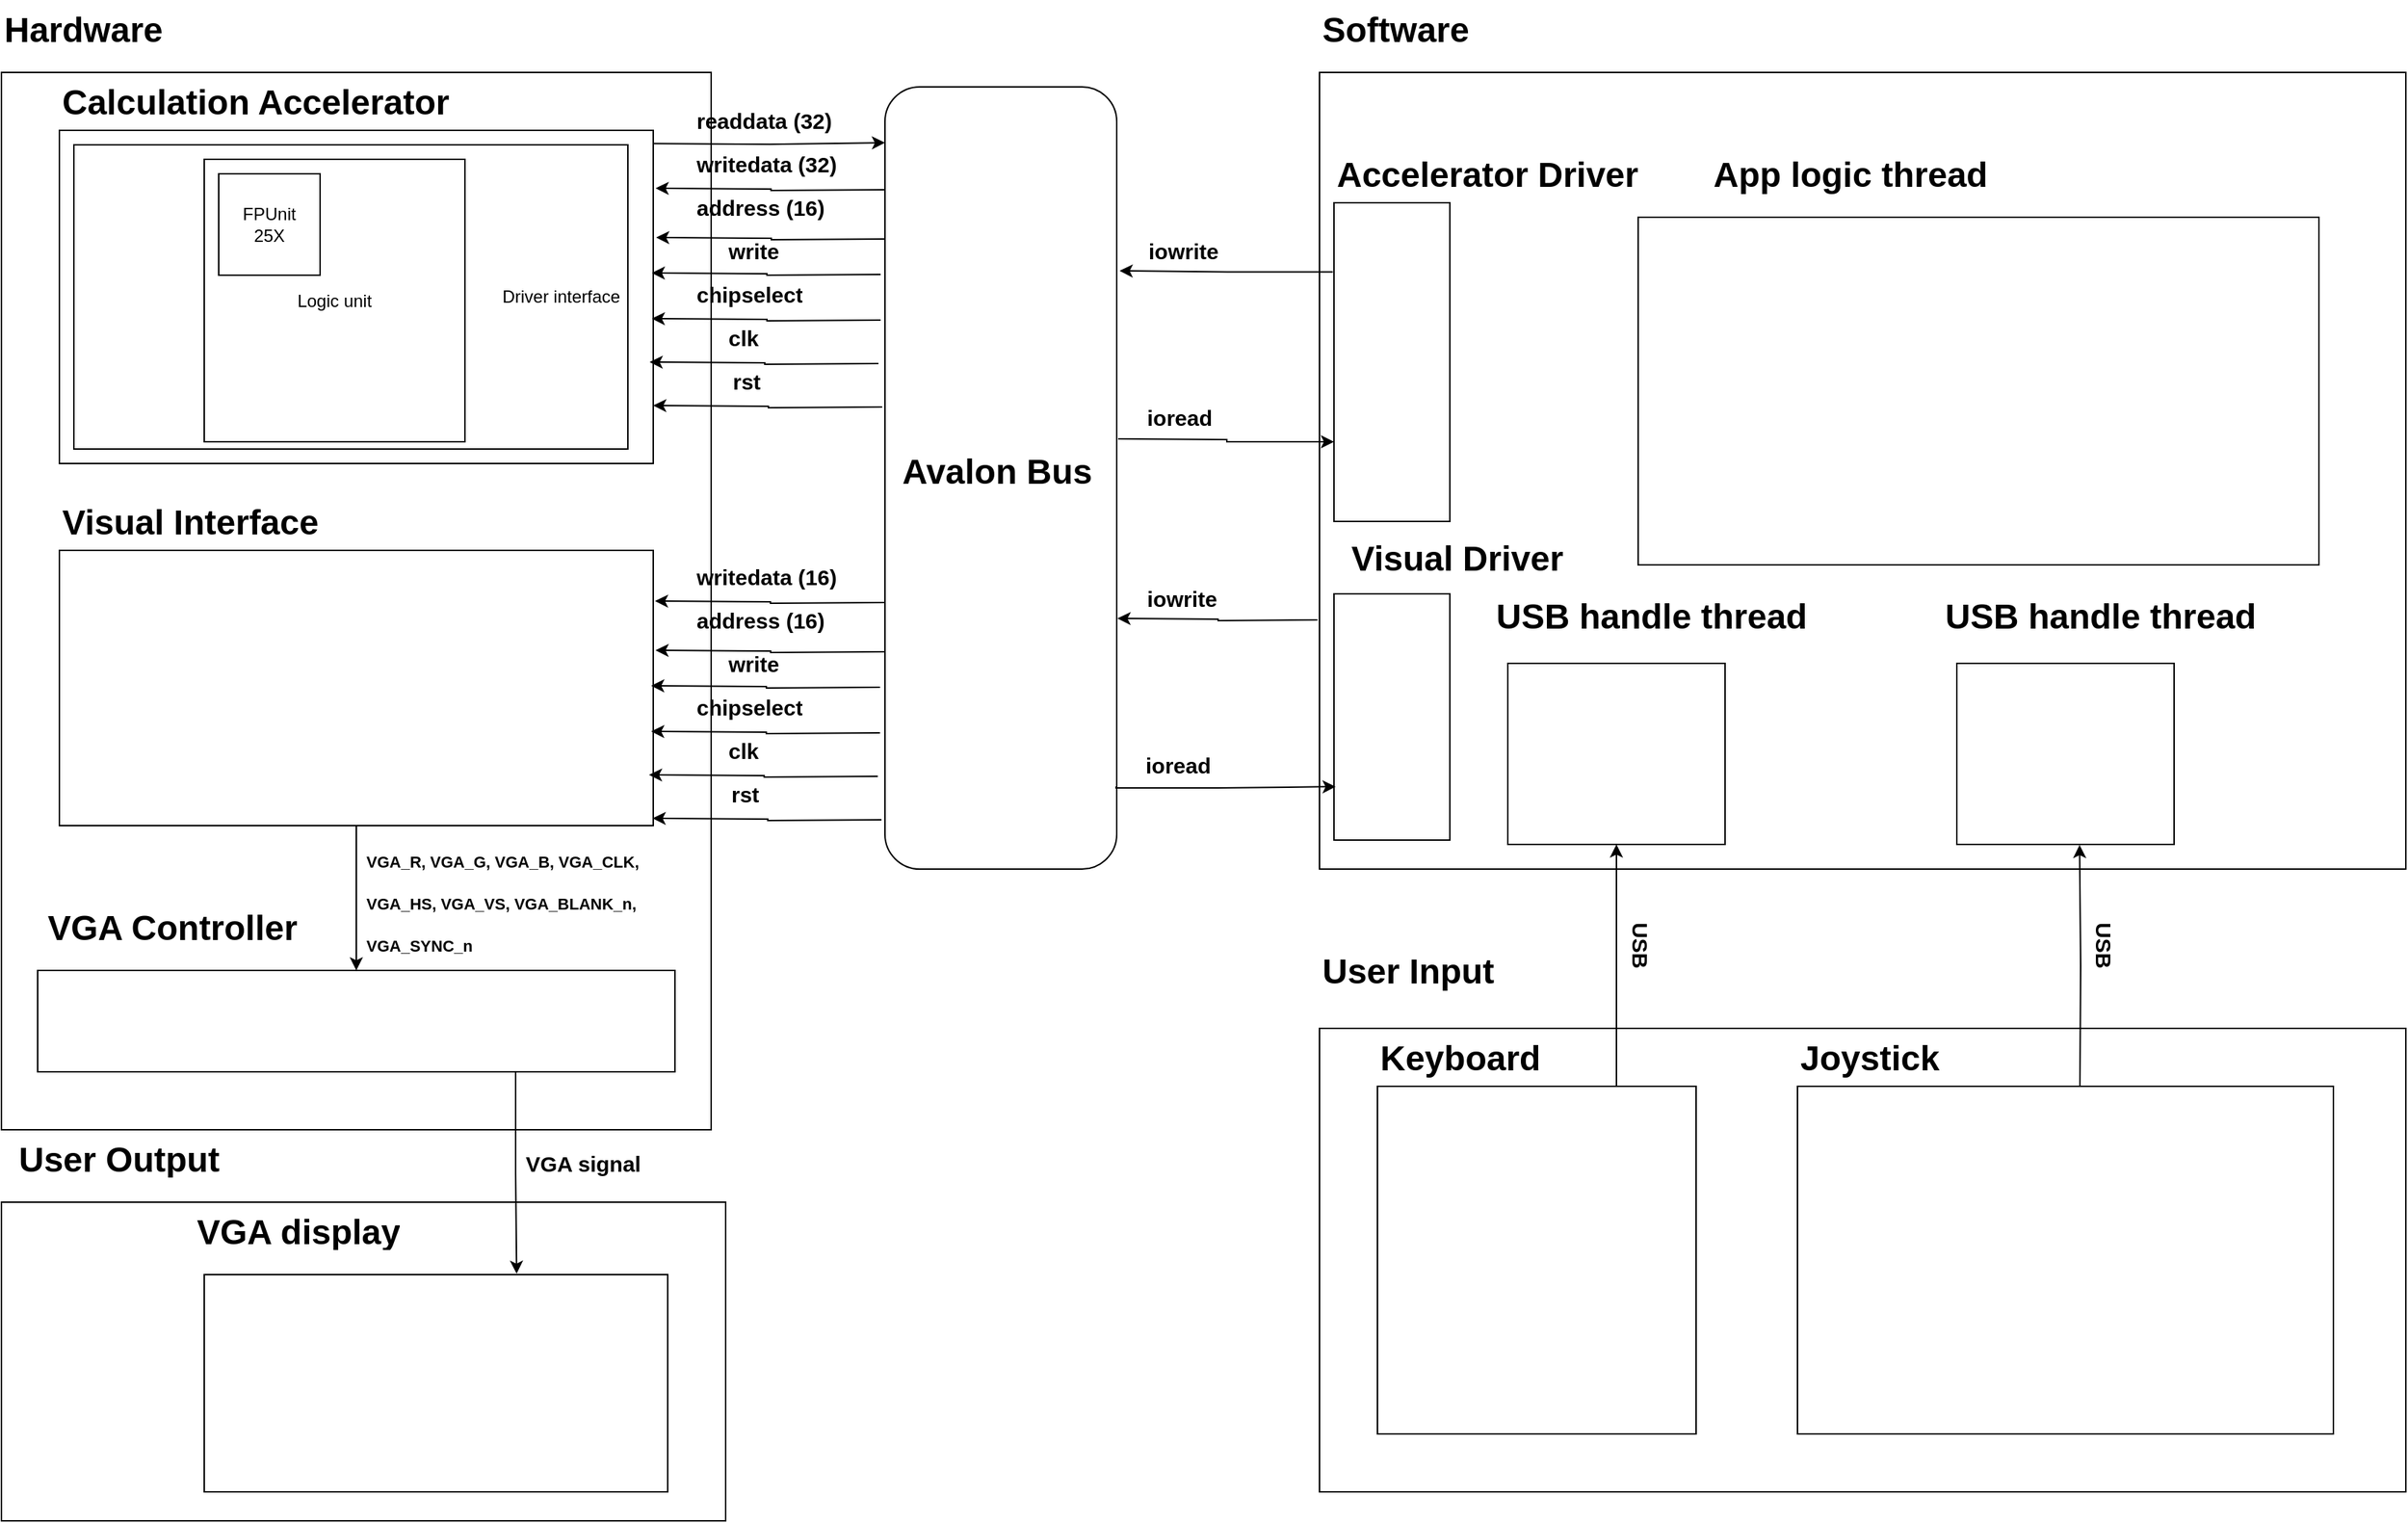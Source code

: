 <mxfile version="26.2.2">
  <diagram name="Page-1" id="rumqVNAoI3cSyf27jc9k">
    <mxGraphModel dx="625" dy="473" grid="1" gridSize="10" guides="1" tooltips="1" connect="1" arrows="1" fold="1" page="1" pageScale="1" pageWidth="1700" pageHeight="1100" math="0" shadow="0">
      <root>
        <mxCell id="0" />
        <mxCell id="1" parent="0" />
        <mxCell id="-hpIVWVpJWwLuPx6lPaj-3" value="" style="rounded=0;whiteSpace=wrap;html=1;" parent="1" vertex="1">
          <mxGeometry x="20" y="80" width="490" height="730" as="geometry" />
        </mxCell>
        <mxCell id="-hpIVWVpJWwLuPx6lPaj-4" value="" style="rounded=0;whiteSpace=wrap;html=1;" parent="1" vertex="1">
          <mxGeometry x="930" y="80" width="750" height="550" as="geometry" />
        </mxCell>
        <mxCell id="-hpIVWVpJWwLuPx6lPaj-5" value="&lt;h1 style=&quot;margin-top: 0px;&quot;&gt;Hardware&lt;/h1&gt;" style="text;html=1;whiteSpace=wrap;overflow=hidden;rounded=0;" parent="1" vertex="1">
          <mxGeometry x="20" y="30" width="170" height="30" as="geometry" />
        </mxCell>
        <mxCell id="-hpIVWVpJWwLuPx6lPaj-6" value="&lt;h1 style=&quot;margin-top: 0px;&quot;&gt;Software&lt;/h1&gt;" style="text;html=1;whiteSpace=wrap;overflow=hidden;rounded=0;" parent="1" vertex="1">
          <mxGeometry x="930" y="30" width="170" height="30" as="geometry" />
        </mxCell>
        <mxCell id="-hpIVWVpJWwLuPx6lPaj-7" value="" style="rounded=0;whiteSpace=wrap;html=1;" parent="1" vertex="1">
          <mxGeometry x="930" y="740" width="750" height="320" as="geometry" />
        </mxCell>
        <mxCell id="-hpIVWVpJWwLuPx6lPaj-14" value="&lt;h1 style=&quot;margin-top: 0px;&quot;&gt;User Input&lt;/h1&gt;&lt;div&gt;&lt;br&gt;&lt;/div&gt;" style="text;html=1;whiteSpace=wrap;overflow=hidden;rounded=0;" parent="1" vertex="1">
          <mxGeometry x="930" y="680" width="160" height="40" as="geometry" />
        </mxCell>
        <mxCell id="-hpIVWVpJWwLuPx6lPaj-15" value="" style="rounded=0;whiteSpace=wrap;html=1;" parent="1" vertex="1">
          <mxGeometry x="970" y="780" width="220" height="240" as="geometry" />
        </mxCell>
        <mxCell id="-hpIVWVpJWwLuPx6lPaj-16" value="" style="rounded=0;whiteSpace=wrap;html=1;" parent="1" vertex="1">
          <mxGeometry x="1260" y="780" width="370" height="240" as="geometry" />
        </mxCell>
        <mxCell id="-hpIVWVpJWwLuPx6lPaj-17" value="&lt;h1 style=&quot;margin-top: 0px;&quot;&gt;Keyboard&lt;/h1&gt;&lt;div&gt;&lt;br&gt;&lt;/div&gt;" style="text;html=1;whiteSpace=wrap;overflow=hidden;rounded=0;" parent="1" vertex="1">
          <mxGeometry x="970" y="740" width="130" height="40" as="geometry" />
        </mxCell>
        <mxCell id="-hpIVWVpJWwLuPx6lPaj-18" value="&lt;h1 style=&quot;margin-top: 0px;&quot;&gt;Joystick&lt;/h1&gt;" style="text;html=1;whiteSpace=wrap;overflow=hidden;rounded=0;" parent="1" vertex="1">
          <mxGeometry x="1260" y="740" width="130" height="40" as="geometry" />
        </mxCell>
        <mxCell id="CpTM82QqQ-CoCST9rDbI-1" value="" style="rounded=1;whiteSpace=wrap;html=1;" parent="1" vertex="1">
          <mxGeometry x="630" y="90" width="160" height="540" as="geometry" />
        </mxCell>
        <mxCell id="CpTM82QqQ-CoCST9rDbI-2" value="&lt;h1 style=&quot;margin-top: 0px;&quot;&gt;Avalon Bus&lt;/h1&gt;" style="text;html=1;whiteSpace=wrap;overflow=hidden;rounded=0;" parent="1" vertex="1">
          <mxGeometry x="640" y="335" width="150" height="40" as="geometry" />
        </mxCell>
        <mxCell id="CpTM82QqQ-CoCST9rDbI-3" value="" style="rounded=0;whiteSpace=wrap;html=1;" parent="1" vertex="1">
          <mxGeometry x="60" y="120" width="410" height="230" as="geometry" />
        </mxCell>
        <mxCell id="9Da5NlRfkUuHMolCBsCd-9" style="edgeStyle=orthogonalEdgeStyle;rounded=0;orthogonalLoop=1;jettySize=auto;html=1;exitX=0.5;exitY=1;exitDx=0;exitDy=0;entryX=0.5;entryY=0;entryDx=0;entryDy=0;" edge="1" parent="1" source="CpTM82QqQ-CoCST9rDbI-4" target="CpTM82QqQ-CoCST9rDbI-8">
          <mxGeometry relative="1" as="geometry" />
        </mxCell>
        <mxCell id="CpTM82QqQ-CoCST9rDbI-4" value="" style="rounded=0;whiteSpace=wrap;html=1;" parent="1" vertex="1">
          <mxGeometry x="60" y="410" width="410" height="190" as="geometry" />
        </mxCell>
        <mxCell id="CpTM82QqQ-CoCST9rDbI-5" value="&lt;h1 style=&quot;margin-top: 0px;&quot;&gt;Calculation Accelerator&lt;/h1&gt;" style="text;html=1;whiteSpace=wrap;overflow=hidden;rounded=0;" parent="1" vertex="1">
          <mxGeometry x="60" y="80" width="310" height="30" as="geometry" />
        </mxCell>
        <mxCell id="CpTM82QqQ-CoCST9rDbI-7" value="&lt;h1 style=&quot;margin-top: 0px;&quot;&gt;Visual Interface&lt;/h1&gt;" style="text;html=1;whiteSpace=wrap;overflow=hidden;rounded=0;" parent="1" vertex="1">
          <mxGeometry x="60" y="370" width="310" height="30" as="geometry" />
        </mxCell>
        <mxCell id="CpTM82QqQ-CoCST9rDbI-8" value="" style="rounded=0;whiteSpace=wrap;html=1;" parent="1" vertex="1">
          <mxGeometry x="45" y="700" width="440" height="70" as="geometry" />
        </mxCell>
        <mxCell id="CpTM82QqQ-CoCST9rDbI-9" value="&lt;h1 style=&quot;margin-top: 0px;&quot;&gt;VGA Controller&lt;/h1&gt;&lt;div&gt;&lt;br&gt;&lt;/div&gt;" style="text;html=1;whiteSpace=wrap;overflow=hidden;rounded=0;" parent="1" vertex="1">
          <mxGeometry x="50" y="650" width="300" height="30" as="geometry" />
        </mxCell>
        <mxCell id="xd3VyKE5f3C1c7quR3OM-2" style="edgeStyle=orthogonalEdgeStyle;rounded=0;orthogonalLoop=1;jettySize=auto;html=1;exitX=1;exitY=0.25;exitDx=0;exitDy=0;entryX=-0.002;entryY=0.161;entryDx=0;entryDy=0;entryPerimeter=0;" parent="1" edge="1">
          <mxGeometry relative="1" as="geometry">
            <mxPoint x="470.32" y="129.12" as="sourcePoint" />
            <mxPoint x="630.0" y="128.56" as="targetPoint" />
          </mxGeometry>
        </mxCell>
        <mxCell id="xd3VyKE5f3C1c7quR3OM-6" style="edgeStyle=orthogonalEdgeStyle;rounded=0;orthogonalLoop=1;jettySize=auto;html=1;exitX=0.75;exitY=0;exitDx=0;exitDy=0;entryX=0.5;entryY=1;entryDx=0;entryDy=0;" parent="1" source="-hpIVWVpJWwLuPx6lPaj-15" target="9Da5NlRfkUuHMolCBsCd-19" edge="1">
          <mxGeometry relative="1" as="geometry" />
        </mxCell>
        <mxCell id="xd3VyKE5f3C1c7quR3OM-7" value="&lt;h1 style=&quot;margin-top: 0px;&quot;&gt;&lt;font style=&quot;font-size: 15px;&quot;&gt;USB&lt;/font&gt;&lt;/h1&gt;" style="text;html=1;whiteSpace=wrap;overflow=hidden;rounded=0;rotation=90;" parent="1" vertex="1">
          <mxGeometry x="1130" y="670" width="50" height="40" as="geometry" />
        </mxCell>
        <mxCell id="xd3VyKE5f3C1c7quR3OM-8" style="edgeStyle=orthogonalEdgeStyle;rounded=0;orthogonalLoop=1;jettySize=auto;html=1;exitX=0.75;exitY=0;exitDx=0;exitDy=0;entryX=0.565;entryY=1.003;entryDx=0;entryDy=0;entryPerimeter=0;" parent="1" edge="1" target="9Da5NlRfkUuHMolCBsCd-21">
          <mxGeometry relative="1" as="geometry">
            <mxPoint x="1455" y="780" as="sourcePoint" />
            <mxPoint x="1456" y="632" as="targetPoint" />
          </mxGeometry>
        </mxCell>
        <mxCell id="xd3VyKE5f3C1c7quR3OM-9" value="&lt;h1 style=&quot;margin-top: 0px;&quot;&gt;&lt;font style=&quot;font-size: 15px;&quot;&gt;USB&lt;/font&gt;&lt;/h1&gt;" style="text;html=1;whiteSpace=wrap;overflow=hidden;rounded=0;rotation=90;" parent="1" vertex="1">
          <mxGeometry x="1450" y="670" width="50" height="40" as="geometry" />
        </mxCell>
        <mxCell id="xd3VyKE5f3C1c7quR3OM-10" value="&lt;h1 style=&quot;margin-top: 0px;&quot;&gt;&lt;span style=&quot;font-size: 15px;&quot;&gt;readdata (32)&lt;/span&gt;&lt;/h1&gt;" style="text;html=1;whiteSpace=wrap;overflow=hidden;rounded=0;rotation=0;" parent="1" vertex="1">
          <mxGeometry x="498.32" y="90" width="100" height="40" as="geometry" />
        </mxCell>
        <mxCell id="xd3VyKE5f3C1c7quR3OM-13" style="edgeStyle=orthogonalEdgeStyle;rounded=0;orthogonalLoop=1;jettySize=auto;html=1;exitX=0;exitY=0.25;exitDx=0;exitDy=0;entryX=1.004;entryY=0.452;entryDx=0;entryDy=0;entryPerimeter=0;" parent="1" edge="1">
          <mxGeometry relative="1" as="geometry">
            <mxPoint x="630" y="161.04" as="sourcePoint" />
            <mxPoint x="471.64" y="160.0" as="targetPoint" />
          </mxGeometry>
        </mxCell>
        <mxCell id="xd3VyKE5f3C1c7quR3OM-14" value="&lt;h1 style=&quot;margin-top: 0px;&quot;&gt;&lt;span style=&quot;font-size: 15px;&quot;&gt;writedata (32)&lt;/span&gt;&lt;/h1&gt;" style="text;html=1;whiteSpace=wrap;overflow=hidden;rounded=0;rotation=0;" parent="1" vertex="1">
          <mxGeometry x="498" y="120" width="100" height="40" as="geometry" />
        </mxCell>
        <mxCell id="xd3VyKE5f3C1c7quR3OM-15" style="edgeStyle=orthogonalEdgeStyle;rounded=0;orthogonalLoop=1;jettySize=auto;html=1;exitX=0;exitY=0.25;exitDx=0;exitDy=0;entryX=1.004;entryY=0.452;entryDx=0;entryDy=0;entryPerimeter=0;" parent="1" edge="1">
          <mxGeometry relative="1" as="geometry">
            <mxPoint x="630" y="195" as="sourcePoint" />
            <mxPoint x="472" y="194" as="targetPoint" />
          </mxGeometry>
        </mxCell>
        <mxCell id="xd3VyKE5f3C1c7quR3OM-16" value="&lt;h1 style=&quot;margin-top: 0px;&quot;&gt;&lt;span style=&quot;font-size: 15px;&quot;&gt;address (16)&lt;/span&gt;&lt;/h1&gt;" style="text;html=1;whiteSpace=wrap;overflow=hidden;rounded=0;rotation=0;" parent="1" vertex="1">
          <mxGeometry x="498" y="150" width="100" height="40" as="geometry" />
        </mxCell>
        <mxCell id="xd3VyKE5f3C1c7quR3OM-17" style="edgeStyle=orthogonalEdgeStyle;rounded=0;orthogonalLoop=1;jettySize=auto;html=1;exitX=0;exitY=0.25;exitDx=0;exitDy=0;entryX=1.004;entryY=0.452;entryDx=0;entryDy=0;entryPerimeter=0;" parent="1" edge="1">
          <mxGeometry relative="1" as="geometry">
            <mxPoint x="627" y="219.46" as="sourcePoint" />
            <mxPoint x="469" y="218.46" as="targetPoint" />
          </mxGeometry>
        </mxCell>
        <mxCell id="xd3VyKE5f3C1c7quR3OM-18" value="&lt;h1 style=&quot;margin-top: 0px;&quot;&gt;&lt;span style=&quot;font-size: 15px;&quot;&gt;write&lt;/span&gt;&lt;/h1&gt;" style="text;html=1;whiteSpace=wrap;overflow=hidden;rounded=0;rotation=0;" parent="1" vertex="1">
          <mxGeometry x="520" y="180" width="100" height="40" as="geometry" />
        </mxCell>
        <mxCell id="xd3VyKE5f3C1c7quR3OM-19" style="edgeStyle=orthogonalEdgeStyle;rounded=0;orthogonalLoop=1;jettySize=auto;html=1;exitX=0;exitY=0.25;exitDx=0;exitDy=0;entryX=1.004;entryY=0.452;entryDx=0;entryDy=0;entryPerimeter=0;" parent="1" edge="1">
          <mxGeometry relative="1" as="geometry">
            <mxPoint x="627" y="251" as="sourcePoint" />
            <mxPoint x="469" y="250" as="targetPoint" />
          </mxGeometry>
        </mxCell>
        <mxCell id="xd3VyKE5f3C1c7quR3OM-20" value="&lt;h1 style=&quot;margin-top: 0px;&quot;&gt;&lt;span style=&quot;font-size: 15px;&quot;&gt;chipselect&lt;/span&gt;&lt;/h1&gt;&lt;div&gt;&lt;br&gt;&lt;/div&gt;" style="text;html=1;whiteSpace=wrap;overflow=hidden;rounded=0;rotation=0;" parent="1" vertex="1">
          <mxGeometry x="498.32" y="210" width="100" height="40" as="geometry" />
        </mxCell>
        <mxCell id="xd3VyKE5f3C1c7quR3OM-31" style="edgeStyle=orthogonalEdgeStyle;rounded=0;orthogonalLoop=1;jettySize=auto;html=1;exitX=0;exitY=0.25;exitDx=0;exitDy=0;entryX=1.004;entryY=0.452;entryDx=0;entryDy=0;entryPerimeter=0;" parent="1" edge="1">
          <mxGeometry relative="1" as="geometry">
            <mxPoint x="625.5" y="281" as="sourcePoint" />
            <mxPoint x="467.5" y="280" as="targetPoint" />
          </mxGeometry>
        </mxCell>
        <mxCell id="xd3VyKE5f3C1c7quR3OM-32" value="&lt;h1 style=&quot;margin-top: 0px;&quot;&gt;&lt;span style=&quot;font-size: 15px;&quot;&gt;clk&lt;/span&gt;&lt;/h1&gt;" style="text;html=1;whiteSpace=wrap;overflow=hidden;rounded=0;rotation=0;" parent="1" vertex="1">
          <mxGeometry x="520" y="240" width="100" height="40" as="geometry" />
        </mxCell>
        <mxCell id="xd3VyKE5f3C1c7quR3OM-35" style="edgeStyle=orthogonalEdgeStyle;rounded=0;orthogonalLoop=1;jettySize=auto;html=1;exitX=0;exitY=0.25;exitDx=0;exitDy=0;entryX=1.004;entryY=0.452;entryDx=0;entryDy=0;entryPerimeter=0;" parent="1" edge="1">
          <mxGeometry relative="1" as="geometry">
            <mxPoint x="628" y="311" as="sourcePoint" />
            <mxPoint x="470" y="310" as="targetPoint" />
          </mxGeometry>
        </mxCell>
        <mxCell id="xd3VyKE5f3C1c7quR3OM-36" value="&lt;h1 style=&quot;margin-top: 0px;&quot;&gt;&lt;span style=&quot;font-size: 15px;&quot;&gt;rst&lt;/span&gt;&lt;/h1&gt;" style="text;html=1;whiteSpace=wrap;overflow=hidden;rounded=0;rotation=0;" parent="1" vertex="1">
          <mxGeometry x="522.5" y="270" width="100" height="40" as="geometry" />
        </mxCell>
        <mxCell id="xd3VyKE5f3C1c7quR3OM-39" style="edgeStyle=orthogonalEdgeStyle;rounded=0;orthogonalLoop=1;jettySize=auto;html=1;exitX=0;exitY=0.25;exitDx=0;exitDy=0;entryX=1.004;entryY=0.452;entryDx=0;entryDy=0;entryPerimeter=0;" parent="1" edge="1">
          <mxGeometry relative="1" as="geometry">
            <mxPoint x="629.57" y="446.04" as="sourcePoint" />
            <mxPoint x="471.21" y="445.0" as="targetPoint" />
          </mxGeometry>
        </mxCell>
        <mxCell id="xd3VyKE5f3C1c7quR3OM-40" value="&lt;h1 style=&quot;margin-top: 0px;&quot;&gt;&lt;span style=&quot;font-size: 15px;&quot;&gt;writedata (16)&lt;/span&gt;&lt;/h1&gt;" style="text;html=1;whiteSpace=wrap;overflow=hidden;rounded=0;rotation=0;" parent="1" vertex="1">
          <mxGeometry x="497.57" y="405" width="100" height="40" as="geometry" />
        </mxCell>
        <mxCell id="xd3VyKE5f3C1c7quR3OM-41" style="edgeStyle=orthogonalEdgeStyle;rounded=0;orthogonalLoop=1;jettySize=auto;html=1;exitX=0;exitY=0.25;exitDx=0;exitDy=0;entryX=1.004;entryY=0.452;entryDx=0;entryDy=0;entryPerimeter=0;" parent="1" edge="1">
          <mxGeometry relative="1" as="geometry">
            <mxPoint x="629.57" y="480" as="sourcePoint" />
            <mxPoint x="471.57" y="479" as="targetPoint" />
          </mxGeometry>
        </mxCell>
        <mxCell id="xd3VyKE5f3C1c7quR3OM-42" value="&lt;h1 style=&quot;margin-top: 0px;&quot;&gt;&lt;span style=&quot;font-size: 15px;&quot;&gt;address (16)&lt;/span&gt;&lt;/h1&gt;" style="text;html=1;whiteSpace=wrap;overflow=hidden;rounded=0;rotation=0;" parent="1" vertex="1">
          <mxGeometry x="497.57" y="435" width="100" height="40" as="geometry" />
        </mxCell>
        <mxCell id="xd3VyKE5f3C1c7quR3OM-43" style="edgeStyle=orthogonalEdgeStyle;rounded=0;orthogonalLoop=1;jettySize=auto;html=1;exitX=0;exitY=0.25;exitDx=0;exitDy=0;entryX=1.004;entryY=0.452;entryDx=0;entryDy=0;entryPerimeter=0;" parent="1" edge="1">
          <mxGeometry relative="1" as="geometry">
            <mxPoint x="626.57" y="504.46" as="sourcePoint" />
            <mxPoint x="468.57" y="503.46" as="targetPoint" />
          </mxGeometry>
        </mxCell>
        <mxCell id="xd3VyKE5f3C1c7quR3OM-44" value="&lt;h1 style=&quot;margin-top: 0px;&quot;&gt;&lt;span style=&quot;font-size: 15px;&quot;&gt;write&lt;/span&gt;&lt;/h1&gt;" style="text;html=1;whiteSpace=wrap;overflow=hidden;rounded=0;rotation=0;" parent="1" vertex="1">
          <mxGeometry x="519.57" y="465" width="100" height="40" as="geometry" />
        </mxCell>
        <mxCell id="xd3VyKE5f3C1c7quR3OM-45" style="edgeStyle=orthogonalEdgeStyle;rounded=0;orthogonalLoop=1;jettySize=auto;html=1;exitX=0;exitY=0.25;exitDx=0;exitDy=0;entryX=1.004;entryY=0.452;entryDx=0;entryDy=0;entryPerimeter=0;" parent="1" edge="1">
          <mxGeometry relative="1" as="geometry">
            <mxPoint x="626.57" y="536" as="sourcePoint" />
            <mxPoint x="468.57" y="535" as="targetPoint" />
          </mxGeometry>
        </mxCell>
        <mxCell id="xd3VyKE5f3C1c7quR3OM-46" value="&lt;h1 style=&quot;margin-top: 0px;&quot;&gt;&lt;span style=&quot;font-size: 15px;&quot;&gt;chipselect&lt;/span&gt;&lt;/h1&gt;&lt;div&gt;&lt;br&gt;&lt;/div&gt;" style="text;html=1;whiteSpace=wrap;overflow=hidden;rounded=0;rotation=0;" parent="1" vertex="1">
          <mxGeometry x="497.89" y="495" width="100" height="40" as="geometry" />
        </mxCell>
        <mxCell id="xd3VyKE5f3C1c7quR3OM-47" style="edgeStyle=orthogonalEdgeStyle;rounded=0;orthogonalLoop=1;jettySize=auto;html=1;exitX=0;exitY=0.25;exitDx=0;exitDy=0;entryX=1.004;entryY=0.452;entryDx=0;entryDy=0;entryPerimeter=0;" parent="1" edge="1">
          <mxGeometry relative="1" as="geometry">
            <mxPoint x="625.07" y="566" as="sourcePoint" />
            <mxPoint x="467.07" y="565" as="targetPoint" />
          </mxGeometry>
        </mxCell>
        <mxCell id="xd3VyKE5f3C1c7quR3OM-48" value="&lt;h1 style=&quot;margin-top: 0px;&quot;&gt;&lt;span style=&quot;font-size: 15px;&quot;&gt;clk&lt;/span&gt;&lt;/h1&gt;" style="text;html=1;whiteSpace=wrap;overflow=hidden;rounded=0;rotation=0;" parent="1" vertex="1">
          <mxGeometry x="519.57" y="525" width="100" height="40" as="geometry" />
        </mxCell>
        <mxCell id="xd3VyKE5f3C1c7quR3OM-49" style="edgeStyle=orthogonalEdgeStyle;rounded=0;orthogonalLoop=1;jettySize=auto;html=1;exitX=0;exitY=0.25;exitDx=0;exitDy=0;entryX=1.004;entryY=0.452;entryDx=0;entryDy=0;entryPerimeter=0;" parent="1" edge="1">
          <mxGeometry relative="1" as="geometry">
            <mxPoint x="627.57" y="596" as="sourcePoint" />
            <mxPoint x="469.57" y="595" as="targetPoint" />
          </mxGeometry>
        </mxCell>
        <mxCell id="xd3VyKE5f3C1c7quR3OM-50" value="&lt;h1 style=&quot;margin-top: 0px;&quot;&gt;&lt;span style=&quot;font-size: 15px;&quot;&gt;rst&lt;/span&gt;&lt;/h1&gt;" style="text;html=1;whiteSpace=wrap;overflow=hidden;rounded=0;rotation=0;" parent="1" vertex="1">
          <mxGeometry x="522.07" y="555" width="100" height="40" as="geometry" />
        </mxCell>
        <mxCell id="xd3VyKE5f3C1c7quR3OM-51" style="edgeStyle=orthogonalEdgeStyle;rounded=0;orthogonalLoop=1;jettySize=auto;html=1;exitX=-0.01;exitY=0.217;exitDx=0;exitDy=0;exitPerimeter=0;" parent="1" source="9Da5NlRfkUuHMolCBsCd-23" edge="1">
          <mxGeometry relative="1" as="geometry">
            <mxPoint x="792" y="217" as="targetPoint" />
          </mxGeometry>
        </mxCell>
        <mxCell id="xd3VyKE5f3C1c7quR3OM-52" value="&lt;h1 style=&quot;margin-top: 0px;&quot;&gt;&lt;span style=&quot;font-size: 15px;&quot;&gt;iowrite&lt;/span&gt;&lt;/h1&gt;" style="text;html=1;whiteSpace=wrap;overflow=hidden;rounded=0;rotation=0;" parent="1" vertex="1">
          <mxGeometry x="810" y="180" width="100" height="40" as="geometry" />
        </mxCell>
        <mxCell id="9Da5NlRfkUuHMolCBsCd-1" style="edgeStyle=orthogonalEdgeStyle;rounded=0;orthogonalLoop=1;jettySize=auto;html=1;exitX=0;exitY=0.25;exitDx=0;exitDy=0;entryX=0;entryY=0.75;entryDx=0;entryDy=0;" edge="1" parent="1" target="9Da5NlRfkUuHMolCBsCd-23">
          <mxGeometry relative="1" as="geometry">
            <mxPoint x="929" y="332" as="targetPoint" />
            <mxPoint x="791" y="333" as="sourcePoint" />
          </mxGeometry>
        </mxCell>
        <mxCell id="9Da5NlRfkUuHMolCBsCd-2" value="&lt;h1 style=&quot;margin-top: 0px;&quot;&gt;&lt;span style=&quot;font-size: 15px;&quot;&gt;ioread&lt;/span&gt;&lt;/h1&gt;" style="text;html=1;whiteSpace=wrap;overflow=hidden;rounded=0;rotation=0;" vertex="1" parent="1">
          <mxGeometry x="809" y="295" width="100" height="40" as="geometry" />
        </mxCell>
        <mxCell id="9Da5NlRfkUuHMolCBsCd-4" value="&lt;div&gt;&amp;nbsp; &amp;nbsp; &amp;nbsp; &amp;nbsp; &amp;nbsp; &amp;nbsp; &amp;nbsp; &amp;nbsp; &amp;nbsp; &amp;nbsp; &amp;nbsp; &amp;nbsp; &amp;nbsp; &amp;nbsp; &amp;nbsp; &amp;nbsp; &amp;nbsp; &amp;nbsp; &amp;nbsp; &amp;nbsp; &amp;nbsp; &amp;nbsp; &amp;nbsp; &amp;nbsp; &amp;nbsp; &amp;nbsp; &amp;nbsp; &amp;nbsp; &amp;nbsp; &amp;nbsp; &amp;nbsp; &amp;nbsp; &amp;nbsp; &amp;nbsp; &amp;nbsp; &amp;nbsp; &amp;nbsp; &amp;nbsp; &amp;nbsp; &amp;nbsp; &amp;nbsp; &amp;nbsp; &amp;nbsp; &amp;nbsp;Driver interface&lt;/div&gt;" style="rounded=0;whiteSpace=wrap;html=1;" vertex="1" parent="1">
          <mxGeometry x="70" y="130" width="382.5" height="210" as="geometry" />
        </mxCell>
        <mxCell id="9Da5NlRfkUuHMolCBsCd-5" value="&lt;div&gt;Logic unit&lt;/div&gt;" style="rounded=0;whiteSpace=wrap;html=1;" vertex="1" parent="1">
          <mxGeometry x="160" y="140" width="180" height="195" as="geometry" />
        </mxCell>
        <mxCell id="9Da5NlRfkUuHMolCBsCd-8" style="edgeStyle=orthogonalEdgeStyle;rounded=0;orthogonalLoop=1;jettySize=auto;html=1;exitX=0.5;exitY=1;exitDx=0;exitDy=0;" edge="1" parent="1" source="-hpIVWVpJWwLuPx6lPaj-3" target="-hpIVWVpJWwLuPx6lPaj-3">
          <mxGeometry relative="1" as="geometry" />
        </mxCell>
        <mxCell id="9Da5NlRfkUuHMolCBsCd-10" value="&lt;h1 style=&quot;margin-top: 0px;&quot;&gt;&lt;font style=&quot;font-size: 11px;&quot;&gt;VGA_R, VGA_G, VGA_B, VGA_CLK, VGA_HS, VGA_VS, VGA_BLANK_n, VGA_SYNC_n&lt;/font&gt;&lt;/h1&gt;" style="text;html=1;whiteSpace=wrap;overflow=hidden;rounded=0;rotation=0;" vertex="1" parent="1">
          <mxGeometry x="270" y="600" width="230" height="90" as="geometry" />
        </mxCell>
        <mxCell id="9Da5NlRfkUuHMolCBsCd-11" style="edgeStyle=orthogonalEdgeStyle;rounded=0;orthogonalLoop=1;jettySize=auto;html=1;exitX=0.5;exitY=1;exitDx=0;exitDy=0;" edge="1" parent="1" source="-hpIVWVpJWwLuPx6lPaj-3" target="-hpIVWVpJWwLuPx6lPaj-3">
          <mxGeometry relative="1" as="geometry" />
        </mxCell>
        <mxCell id="9Da5NlRfkUuHMolCBsCd-12" value="" style="rounded=0;whiteSpace=wrap;html=1;" vertex="1" parent="1">
          <mxGeometry x="20" y="860" width="500" height="220" as="geometry" />
        </mxCell>
        <mxCell id="9Da5NlRfkUuHMolCBsCd-13" value="&lt;h1 style=&quot;margin-top: 0px;&quot;&gt;User Output&lt;/h1&gt;" style="text;html=1;whiteSpace=wrap;overflow=hidden;rounded=0;" vertex="1" parent="1">
          <mxGeometry x="30" y="810" width="300" height="30" as="geometry" />
        </mxCell>
        <mxCell id="9Da5NlRfkUuHMolCBsCd-14" value="" style="rounded=0;whiteSpace=wrap;html=1;" vertex="1" parent="1">
          <mxGeometry x="160" y="910" width="320" height="150" as="geometry" />
        </mxCell>
        <mxCell id="9Da5NlRfkUuHMolCBsCd-15" value="&lt;h1 style=&quot;margin-top: 0px;&quot;&gt;VGA display&lt;/h1&gt;" style="text;html=1;whiteSpace=wrap;overflow=hidden;rounded=0;" vertex="1" parent="1">
          <mxGeometry x="152.5" y="860" width="300" height="30" as="geometry" />
        </mxCell>
        <mxCell id="9Da5NlRfkUuHMolCBsCd-16" style="edgeStyle=orthogonalEdgeStyle;rounded=0;orthogonalLoop=1;jettySize=auto;html=1;exitX=0.75;exitY=1;exitDx=0;exitDy=0;entryX=0.674;entryY=-0.004;entryDx=0;entryDy=0;entryPerimeter=0;" edge="1" parent="1" source="CpTM82QqQ-CoCST9rDbI-8" target="9Da5NlRfkUuHMolCBsCd-14">
          <mxGeometry relative="1" as="geometry" />
        </mxCell>
        <mxCell id="9Da5NlRfkUuHMolCBsCd-17" value="&lt;h1 style=&quot;margin-top: 0px;&quot;&gt;&lt;span style=&quot;font-size: 15px;&quot;&gt;VGA signal&lt;/span&gt;&lt;/h1&gt;" style="text;html=1;whiteSpace=wrap;overflow=hidden;rounded=0;rotation=0;" vertex="1" parent="1">
          <mxGeometry x="380" y="810" width="100" height="40" as="geometry" />
        </mxCell>
        <mxCell id="9Da5NlRfkUuHMolCBsCd-3" value="FPUnit&lt;div&gt;25X&lt;/div&gt;" style="rounded=0;whiteSpace=wrap;html=1;" vertex="1" parent="1">
          <mxGeometry x="170" y="150" width="70" height="70" as="geometry" />
        </mxCell>
        <mxCell id="9Da5NlRfkUuHMolCBsCd-19" value="" style="rounded=0;whiteSpace=wrap;html=1;" vertex="1" parent="1">
          <mxGeometry x="1060" y="488" width="150" height="125" as="geometry" />
        </mxCell>
        <mxCell id="9Da5NlRfkUuHMolCBsCd-20" value="&lt;h1 style=&quot;margin-top: 0px;&quot;&gt;USB handle thread&lt;/h1&gt;" style="text;html=1;whiteSpace=wrap;overflow=hidden;rounded=0;" vertex="1" parent="1">
          <mxGeometry x="1050" y="435" width="240" height="40" as="geometry" />
        </mxCell>
        <mxCell id="9Da5NlRfkUuHMolCBsCd-21" value="" style="rounded=0;whiteSpace=wrap;html=1;" vertex="1" parent="1">
          <mxGeometry x="1370" y="488" width="150" height="125" as="geometry" />
        </mxCell>
        <mxCell id="9Da5NlRfkUuHMolCBsCd-22" value="&lt;h1 style=&quot;margin-top: 0px;&quot;&gt;USB handle thread&lt;/h1&gt;" style="text;html=1;whiteSpace=wrap;overflow=hidden;rounded=0;" vertex="1" parent="1">
          <mxGeometry x="1360" y="435" width="240" height="40" as="geometry" />
        </mxCell>
        <mxCell id="9Da5NlRfkUuHMolCBsCd-23" value="" style="rounded=0;whiteSpace=wrap;html=1;" vertex="1" parent="1">
          <mxGeometry x="940" y="170" width="80" height="220" as="geometry" />
        </mxCell>
        <mxCell id="9Da5NlRfkUuHMolCBsCd-24" value="&lt;h1 style=&quot;margin-top: 0px;&quot;&gt;Accelerator Driver&lt;/h1&gt;" style="text;html=1;whiteSpace=wrap;overflow=hidden;rounded=0;" vertex="1" parent="1">
          <mxGeometry x="940" y="130" width="240" height="40" as="geometry" />
        </mxCell>
        <mxCell id="9Da5NlRfkUuHMolCBsCd-26" value="" style="rounded=0;whiteSpace=wrap;html=1;" vertex="1" parent="1">
          <mxGeometry x="940" y="440" width="80" height="170" as="geometry" />
        </mxCell>
        <mxCell id="9Da5NlRfkUuHMolCBsCd-27" value="&lt;h1 style=&quot;margin-top: 0px;&quot;&gt;Visual Driver&lt;/h1&gt;" style="text;html=1;whiteSpace=wrap;overflow=hidden;rounded=0;" vertex="1" parent="1">
          <mxGeometry x="950" y="395" width="240" height="40" as="geometry" />
        </mxCell>
        <mxCell id="9Da5NlRfkUuHMolCBsCd-28" style="edgeStyle=orthogonalEdgeStyle;rounded=0;orthogonalLoop=1;jettySize=auto;html=1;exitX=0;exitY=0.25;exitDx=0;exitDy=0;" edge="1" parent="1">
          <mxGeometry relative="1" as="geometry">
            <mxPoint x="790.5" y="457" as="targetPoint" />
            <mxPoint x="928.5" y="458" as="sourcePoint" />
          </mxGeometry>
        </mxCell>
        <mxCell id="9Da5NlRfkUuHMolCBsCd-29" value="&lt;h1 style=&quot;margin-top: 0px;&quot;&gt;&lt;span style=&quot;font-size: 15px;&quot;&gt;iowrite&lt;/span&gt;&lt;/h1&gt;" style="text;html=1;whiteSpace=wrap;overflow=hidden;rounded=0;rotation=0;" vertex="1" parent="1">
          <mxGeometry x="808.5" y="420" width="100" height="40" as="geometry" />
        </mxCell>
        <mxCell id="9Da5NlRfkUuHMolCBsCd-30" style="edgeStyle=orthogonalEdgeStyle;rounded=0;orthogonalLoop=1;jettySize=auto;html=1;exitX=0;exitY=0.25;exitDx=0;exitDy=0;entryX=0.014;entryY=0.783;entryDx=0;entryDy=0;entryPerimeter=0;" edge="1" parent="1" target="9Da5NlRfkUuHMolCBsCd-26">
          <mxGeometry relative="1" as="geometry">
            <mxPoint x="860" y="590" as="targetPoint" />
            <mxPoint x="789.5" y="573" as="sourcePoint" />
            <Array as="points">
              <mxPoint x="790" y="574" />
              <mxPoint x="860" y="574" />
            </Array>
          </mxGeometry>
        </mxCell>
        <mxCell id="9Da5NlRfkUuHMolCBsCd-31" value="&lt;h1 style=&quot;margin-top: 0px;&quot;&gt;&lt;span style=&quot;font-size: 15px;&quot;&gt;ioread&lt;/span&gt;&lt;/h1&gt;" style="text;html=1;whiteSpace=wrap;overflow=hidden;rounded=0;rotation=0;" vertex="1" parent="1">
          <mxGeometry x="807.5" y="535" width="100" height="40" as="geometry" />
        </mxCell>
        <mxCell id="9Da5NlRfkUuHMolCBsCd-32" value="" style="rounded=0;whiteSpace=wrap;html=1;" vertex="1" parent="1">
          <mxGeometry x="1150" y="180" width="470" height="240" as="geometry" />
        </mxCell>
        <mxCell id="9Da5NlRfkUuHMolCBsCd-33" value="&lt;h1 style=&quot;margin-top: 0px;&quot;&gt;App logic thread&lt;/h1&gt;" style="text;html=1;whiteSpace=wrap;overflow=hidden;rounded=0;" vertex="1" parent="1">
          <mxGeometry x="1200" y="130" width="290" height="40" as="geometry" />
        </mxCell>
      </root>
    </mxGraphModel>
  </diagram>
</mxfile>
